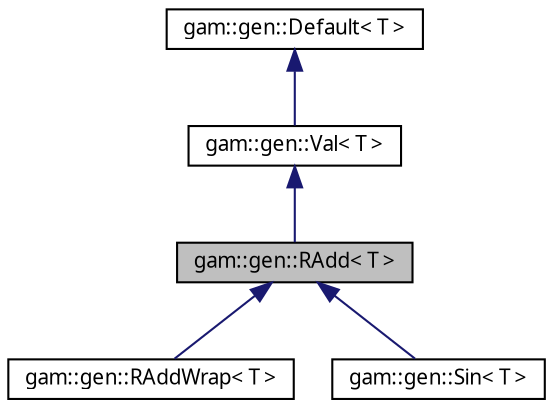 digraph "gam::gen::RAdd&lt; T &gt;"
{
 // LATEX_PDF_SIZE
  bgcolor="transparent";
  edge [fontname="FreeSans.ttf",fontsize="10",labelfontname="FreeSans.ttf",labelfontsize="10"];
  node [fontname="FreeSans.ttf",fontsize="10",shape=record];
  Node1 [label="gam::gen::RAdd\< T \>",height=0.2,width=0.4,color="black", fillcolor="grey75", style="filled", fontcolor="black",tooltip="Recursive add generator that generates lines."];
  Node2 -> Node1 [dir="back",color="midnightblue",fontsize="10",style="solid",fontname="FreeSans.ttf"];
  Node2 [label="gam::gen::Val\< T \>",height=0.2,width=0.4,color="black",URL="$structgam_1_1gen_1_1_val.html",tooltip="Single value generator."];
  Node3 -> Node2 [dir="back",color="midnightblue",fontsize="10",style="solid",fontname="FreeSans.ttf"];
  Node3 [label="gam::gen::Default\< T \>",height=0.2,width=0.4,color="black",URL="$structgam_1_1gen_1_1_default.html",tooltip="Generates the default value of its associated type."];
  Node1 -> Node4 [dir="back",color="midnightblue",fontsize="10",style="solid",fontname="FreeSans.ttf"];
  Node4 [label="gam::gen::RAddWrap\< T \>",height=0.2,width=0.4,color="black",URL="$structgam_1_1gen_1_1_r_add_wrap.html",tooltip="Recursive addition wrapped in interval [min, max)"];
  Node1 -> Node5 [dir="back",color="midnightblue",fontsize="10",style="solid",fontname="FreeSans.ttf"];
  Node5 [label="gam::gen::Sin\< T \>",height=0.2,width=0.4,color="black",URL="$structgam_1_1gen_1_1_sin.html",tooltip="Sinusoid sequence generator."];
}
